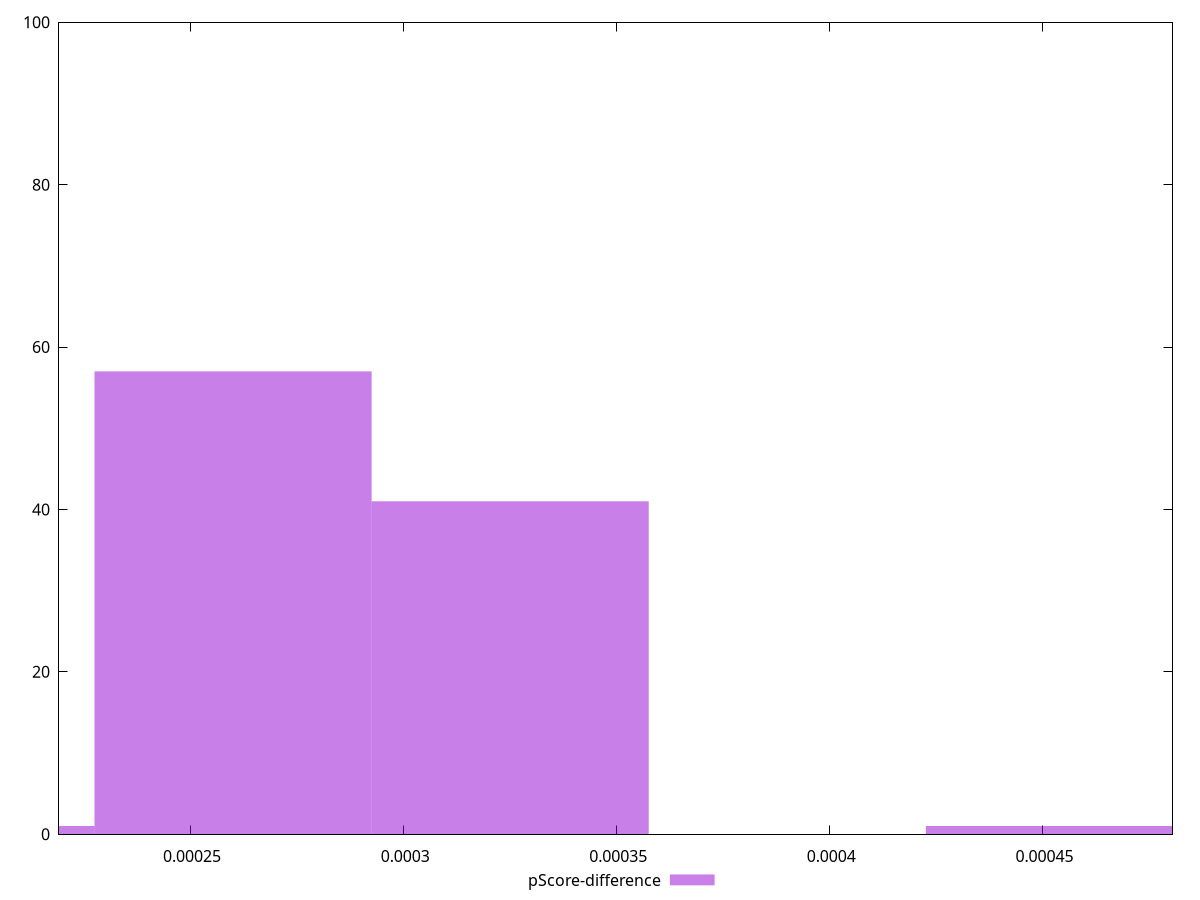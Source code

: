 reset

$pScoreDifference <<EOF
0.0002600882554486614 57
0.00045515444703515747 1
0.0003251103193108268 41
0.00019506619158649605 1
EOF

set key outside below
set boxwidth 0.00006502206386216535
set xrange [0.00021924973522996494:0.00048051673519783344]
set yrange [0:100]
set trange [0:100]
set style fill transparent solid 0.5 noborder
set terminal svg size 640, 490 enhanced background rgb 'white'
set output "report_00019_2021-02-10T18-14-37.922Z//largest-contentful-paint/samples/pages+cached/pScore-difference/histogram.svg"

plot $pScoreDifference title "pScore-difference" with boxes

reset
